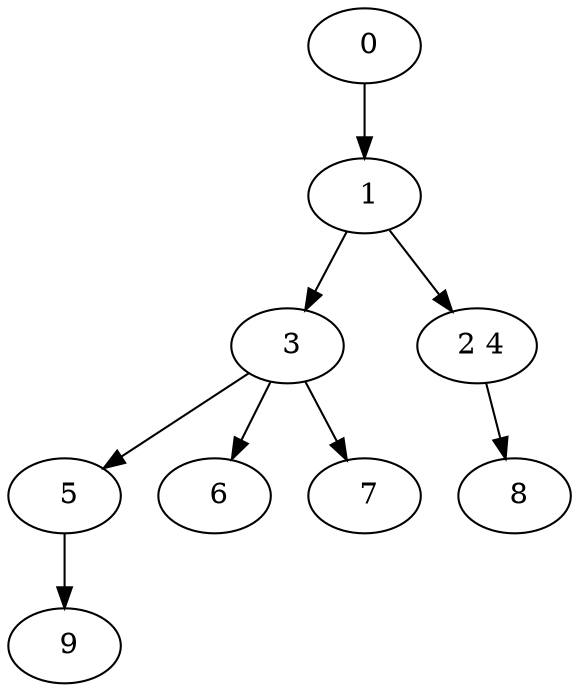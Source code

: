 digraph mytree {
" 0" -> " 1";
" 1" -> " 3";
" 1" -> " 2 4";
" 3" -> " 5";
" 3" -> " 6";
" 3" -> " 7";
" 5" -> " 9";
" 9";
" 2 4" -> " 8";
" 8";
" 6";
" 7";
}
